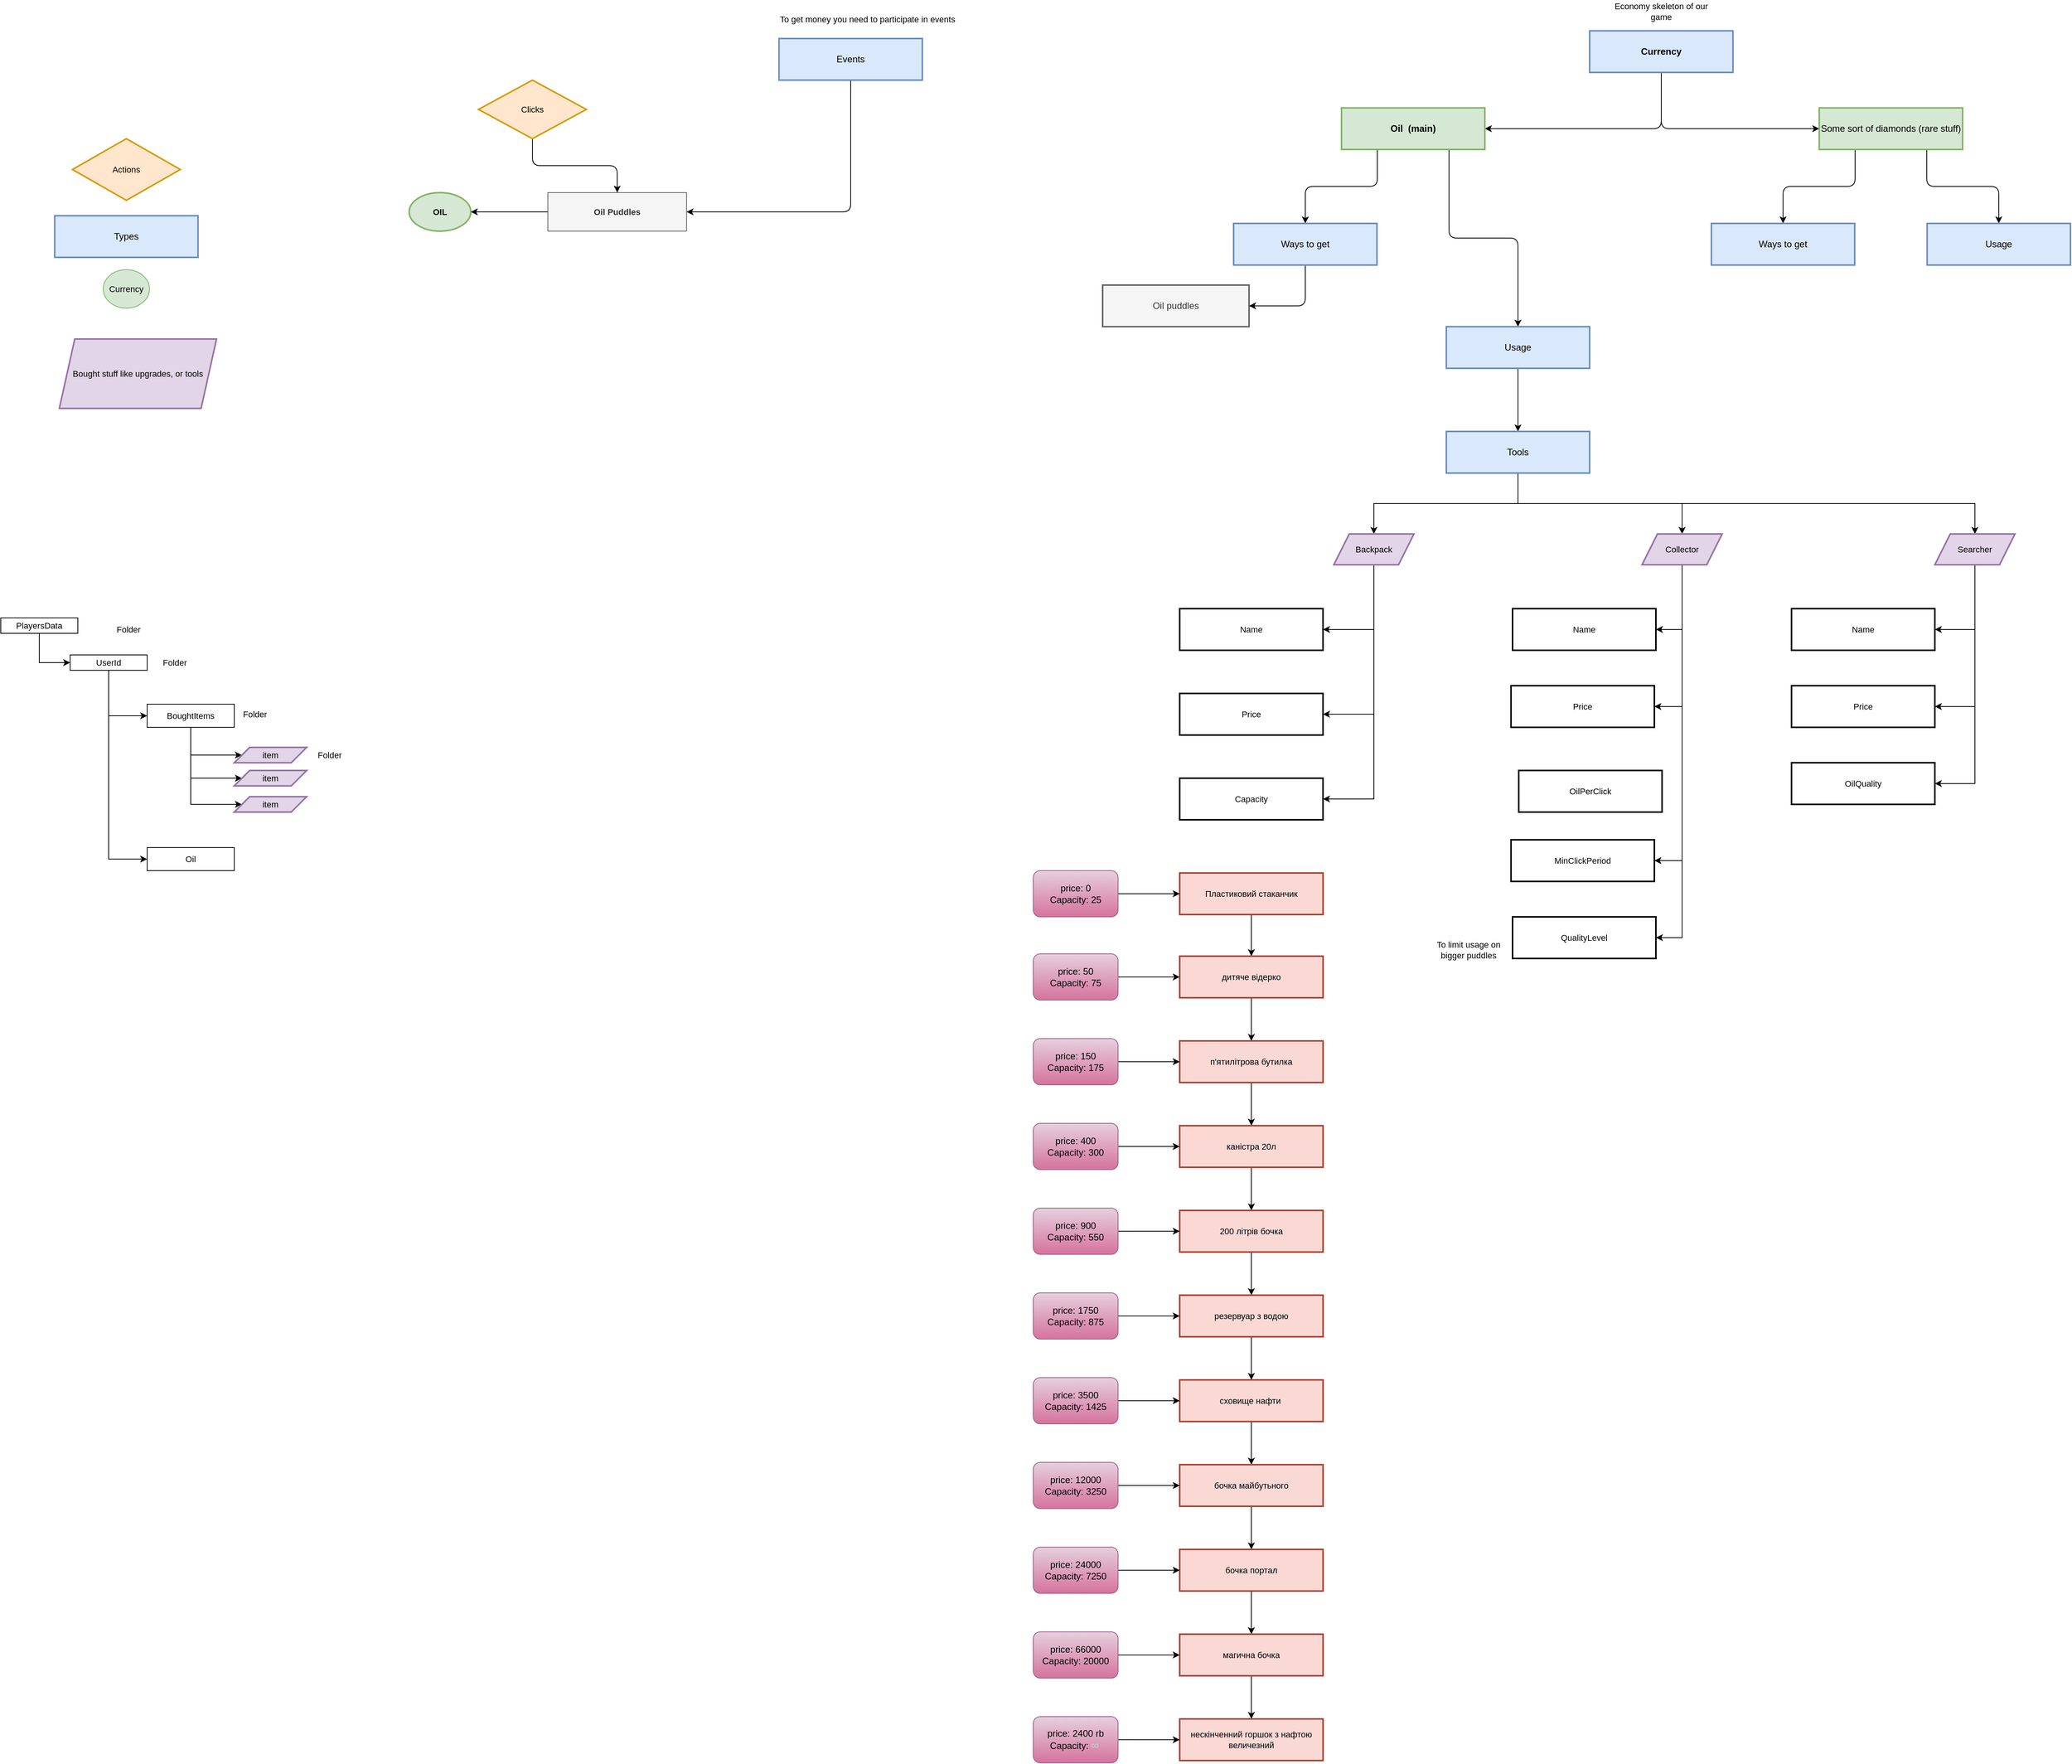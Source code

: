 <mxfile version="26.2.10">
  <diagram name="Page-1" id="u-FgH5V3A2W_NMGDm_uQ">
    <mxGraphModel dx="922" dy="1963" grid="1" gridSize="10" guides="1" tooltips="1" connect="1" arrows="1" fold="1" page="1" pageScale="1" pageWidth="850" pageHeight="1100" math="0" shadow="0">
      <root>
        <mxCell id="0" />
        <mxCell id="1" parent="0" />
        <mxCell id="dbZM2ilmn9MfaZGJIY9f-72" value="Types" style="whiteSpace=wrap;strokeWidth=2;fillColor=#dae8fc;strokeColor=#6c8ebf;" parent="1" vertex="1">
          <mxGeometry x="1060" y="110" width="186" height="54" as="geometry" />
        </mxCell>
        <mxCell id="dbZM2ilmn9MfaZGJIY9f-104" style="edgeStyle=orthogonalEdgeStyle;shape=connector;curved=0;rounded=1;orthogonalLoop=1;jettySize=auto;html=1;exitX=0.5;exitY=1;exitDx=0;exitDy=0;entryX=1;entryY=0.5;entryDx=0;entryDy=0;strokeColor=default;align=center;verticalAlign=middle;fontFamily=Helvetica;fontSize=11;fontColor=default;labelBackgroundColor=default;endArrow=classic;" parent="1" source="dbZM2ilmn9MfaZGJIY9f-82" target="dbZM2ilmn9MfaZGJIY9f-83" edge="1">
          <mxGeometry relative="1" as="geometry" />
        </mxCell>
        <mxCell id="dbZM2ilmn9MfaZGJIY9f-108" style="edgeStyle=orthogonalEdgeStyle;shape=connector;curved=0;rounded=1;orthogonalLoop=1;jettySize=auto;html=1;exitX=0.5;exitY=1;exitDx=0;exitDy=0;entryX=0;entryY=0.5;entryDx=0;entryDy=0;strokeColor=default;align=center;verticalAlign=middle;fontFamily=Helvetica;fontSize=11;fontColor=default;labelBackgroundColor=default;endArrow=classic;" parent="1" source="dbZM2ilmn9MfaZGJIY9f-82" target="dbZM2ilmn9MfaZGJIY9f-105" edge="1">
          <mxGeometry relative="1" as="geometry" />
        </mxCell>
        <mxCell id="dbZM2ilmn9MfaZGJIY9f-82" value="Currency" style="whiteSpace=wrap;strokeWidth=2;fillColor=#dae8fc;strokeColor=#6c8ebf;fontStyle=1" parent="1" vertex="1">
          <mxGeometry x="3052" y="-130" width="186" height="54" as="geometry" />
        </mxCell>
        <mxCell id="dbZM2ilmn9MfaZGJIY9f-111" style="edgeStyle=orthogonalEdgeStyle;shape=connector;curved=0;rounded=1;orthogonalLoop=1;jettySize=auto;html=1;exitX=0.25;exitY=1;exitDx=0;exitDy=0;entryX=0.5;entryY=0;entryDx=0;entryDy=0;strokeColor=default;align=center;verticalAlign=middle;fontFamily=Helvetica;fontSize=11;fontColor=default;labelBackgroundColor=default;endArrow=classic;" parent="1" source="dbZM2ilmn9MfaZGJIY9f-83" target="dbZM2ilmn9MfaZGJIY9f-109" edge="1">
          <mxGeometry relative="1" as="geometry" />
        </mxCell>
        <mxCell id="dbZM2ilmn9MfaZGJIY9f-113" style="edgeStyle=orthogonalEdgeStyle;shape=connector;curved=0;rounded=1;orthogonalLoop=1;jettySize=auto;html=1;exitX=0.75;exitY=1;exitDx=0;exitDy=0;entryX=0.5;entryY=0;entryDx=0;entryDy=0;strokeColor=default;align=center;verticalAlign=middle;fontFamily=Helvetica;fontSize=11;fontColor=default;labelBackgroundColor=default;endArrow=classic;" parent="1" source="dbZM2ilmn9MfaZGJIY9f-83" target="dbZM2ilmn9MfaZGJIY9f-112" edge="1">
          <mxGeometry relative="1" as="geometry" />
        </mxCell>
        <mxCell id="dbZM2ilmn9MfaZGJIY9f-83" value="Oil  (main)" style="whiteSpace=wrap;strokeWidth=2;fontStyle=1;fillColor=#d5e8d4;strokeColor=#82b366;" parent="1" vertex="1">
          <mxGeometry x="2730" y="-30" width="186" height="54" as="geometry" />
        </mxCell>
        <mxCell id="dbZM2ilmn9MfaZGJIY9f-142" style="edgeStyle=orthogonalEdgeStyle;shape=connector;curved=0;rounded=1;orthogonalLoop=1;jettySize=auto;html=1;exitX=0.5;exitY=1;exitDx=0;exitDy=0;entryX=1;entryY=0.5;entryDx=0;entryDy=0;strokeColor=default;align=center;verticalAlign=middle;fontFamily=Helvetica;fontSize=11;fontColor=default;labelBackgroundColor=default;endArrow=classic;" parent="1" source="dbZM2ilmn9MfaZGJIY9f-89" target="dbZM2ilmn9MfaZGJIY9f-137" edge="1">
          <mxGeometry relative="1" as="geometry" />
        </mxCell>
        <mxCell id="dbZM2ilmn9MfaZGJIY9f-89" value="Events" style="whiteSpace=wrap;strokeWidth=2;fillColor=#dae8fc;strokeColor=#6c8ebf;" parent="1" vertex="1">
          <mxGeometry x="2000" y="-120" width="186" height="54" as="geometry" />
        </mxCell>
        <mxCell id="dbZM2ilmn9MfaZGJIY9f-90" value="To get money you need to participate in events" style="text;html=1;align=center;verticalAlign=middle;whiteSpace=wrap;rounded=0;fontFamily=Helvetica;fontSize=11;fontColor=default;labelBackgroundColor=default;" parent="1" vertex="1">
          <mxGeometry x="2000" y="-160" width="230" height="30" as="geometry" />
        </mxCell>
        <mxCell id="dbZM2ilmn9MfaZGJIY9f-94" value="OIL" style="ellipse;whiteSpace=wrap;html=1;fontFamily=Helvetica;fontSize=11;labelBackgroundColor=none;fillColor=#d5e8d4;strokeColor=#82b366;fontStyle=1;strokeWidth=2;" parent="1" vertex="1">
          <mxGeometry x="1520" y="80" width="80" height="50" as="geometry" />
        </mxCell>
        <mxCell id="dbZM2ilmn9MfaZGJIY9f-96" value="Currency" style="ellipse;whiteSpace=wrap;html=1;fontFamily=Helvetica;fontSize=11;labelBackgroundColor=none;fillColor=#d5e8d4;strokeColor=#82b366;fontStyle=0" parent="1" vertex="1">
          <mxGeometry x="1123" y="180" width="60" height="50" as="geometry" />
        </mxCell>
        <mxCell id="dbZM2ilmn9MfaZGJIY9f-97" value="Actions" style="rhombus;whiteSpace=wrap;html=1;fontFamily=Helvetica;fontSize=11;labelBackgroundColor=none;fillColor=#ffe6cc;strokeColor=#d79b00;strokeWidth=2;" parent="1" vertex="1">
          <mxGeometry x="1083" y="10" width="140" height="80" as="geometry" />
        </mxCell>
        <mxCell id="dbZM2ilmn9MfaZGJIY9f-141" style="edgeStyle=orthogonalEdgeStyle;shape=connector;curved=0;rounded=1;orthogonalLoop=1;jettySize=auto;html=1;exitX=0.5;exitY=1;exitDx=0;exitDy=0;entryX=0.5;entryY=0;entryDx=0;entryDy=0;strokeColor=default;align=center;verticalAlign=middle;fontFamily=Helvetica;fontSize=11;fontColor=default;labelBackgroundColor=default;endArrow=classic;" parent="1" source="dbZM2ilmn9MfaZGJIY9f-98" target="dbZM2ilmn9MfaZGJIY9f-137" edge="1">
          <mxGeometry relative="1" as="geometry" />
        </mxCell>
        <mxCell id="dbZM2ilmn9MfaZGJIY9f-98" value="Clicks" style="rhombus;whiteSpace=wrap;html=1;fontFamily=Helvetica;fontSize=11;labelBackgroundColor=none;fillColor=#ffe6cc;strokeColor=#d79b00;strokeWidth=2;" parent="1" vertex="1">
          <mxGeometry x="1610" y="-66" width="140" height="76" as="geometry" />
        </mxCell>
        <mxCell id="dbZM2ilmn9MfaZGJIY9f-103" value="Bought stuff like upgrades, or tools" style="shape=parallelogram;perimeter=parallelogramPerimeter;whiteSpace=wrap;html=1;fixedSize=1;fontFamily=Helvetica;fontSize=11;labelBackgroundColor=none;fillColor=#e1d5e7;strokeColor=#9673a6;strokeWidth=2;" parent="1" vertex="1">
          <mxGeometry x="1066" y="270" width="204" height="90" as="geometry" />
        </mxCell>
        <mxCell id="dbZM2ilmn9MfaZGJIY9f-117" style="edgeStyle=orthogonalEdgeStyle;shape=connector;curved=0;rounded=1;orthogonalLoop=1;jettySize=auto;html=1;exitX=0.25;exitY=1;exitDx=0;exitDy=0;entryX=0.5;entryY=0;entryDx=0;entryDy=0;strokeColor=default;align=center;verticalAlign=middle;fontFamily=Helvetica;fontSize=11;fontColor=default;labelBackgroundColor=default;endArrow=classic;" parent="1" source="dbZM2ilmn9MfaZGJIY9f-105" target="dbZM2ilmn9MfaZGJIY9f-115" edge="1">
          <mxGeometry relative="1" as="geometry" />
        </mxCell>
        <mxCell id="dbZM2ilmn9MfaZGJIY9f-118" style="edgeStyle=orthogonalEdgeStyle;shape=connector;curved=0;rounded=1;orthogonalLoop=1;jettySize=auto;html=1;exitX=0.75;exitY=1;exitDx=0;exitDy=0;entryX=0.5;entryY=0;entryDx=0;entryDy=0;strokeColor=default;align=center;verticalAlign=middle;fontFamily=Helvetica;fontSize=11;fontColor=default;labelBackgroundColor=default;endArrow=classic;" parent="1" source="dbZM2ilmn9MfaZGJIY9f-105" target="dbZM2ilmn9MfaZGJIY9f-114" edge="1">
          <mxGeometry relative="1" as="geometry" />
        </mxCell>
        <mxCell id="dbZM2ilmn9MfaZGJIY9f-105" value="Some sort of diamonds (rare stuff)" style="whiteSpace=wrap;strokeWidth=2;fontStyle=0;fillColor=#d5e8d4;strokeColor=#82b366;" parent="1" vertex="1">
          <mxGeometry x="3350" y="-30" width="186" height="54" as="geometry" />
        </mxCell>
        <mxCell id="dbZM2ilmn9MfaZGJIY9f-107" value="Oil puddles" style="whiteSpace=wrap;strokeWidth=2;fillColor=#f5f5f5;fontColor=#333333;strokeColor=#666666;" parent="1" vertex="1">
          <mxGeometry x="2420" y="200" width="190" height="54" as="geometry" />
        </mxCell>
        <mxCell id="dbZM2ilmn9MfaZGJIY9f-110" style="edgeStyle=orthogonalEdgeStyle;shape=connector;curved=0;rounded=1;orthogonalLoop=1;jettySize=auto;html=1;exitX=0.5;exitY=1;exitDx=0;exitDy=0;entryX=1;entryY=0.5;entryDx=0;entryDy=0;strokeColor=default;align=center;verticalAlign=middle;fontFamily=Helvetica;fontSize=11;fontColor=default;labelBackgroundColor=default;endArrow=classic;" parent="1" source="dbZM2ilmn9MfaZGJIY9f-109" target="dbZM2ilmn9MfaZGJIY9f-107" edge="1">
          <mxGeometry relative="1" as="geometry" />
        </mxCell>
        <mxCell id="dbZM2ilmn9MfaZGJIY9f-109" value="Ways to get" style="whiteSpace=wrap;strokeWidth=2;fillColor=#dae8fc;strokeColor=#6c8ebf;" parent="1" vertex="1">
          <mxGeometry x="2590" y="120" width="186" height="54" as="geometry" />
        </mxCell>
        <mxCell id="dbZM2ilmn9MfaZGJIY9f-130" style="edgeStyle=orthogonalEdgeStyle;shape=connector;curved=0;rounded=1;orthogonalLoop=1;jettySize=auto;html=1;exitX=0.5;exitY=1;exitDx=0;exitDy=0;entryX=0.5;entryY=0;entryDx=0;entryDy=0;strokeColor=default;align=center;verticalAlign=middle;fontFamily=Helvetica;fontSize=11;fontColor=default;labelBackgroundColor=default;endArrow=classic;" parent="1" source="dbZM2ilmn9MfaZGJIY9f-112" target="dbZM2ilmn9MfaZGJIY9f-120" edge="1">
          <mxGeometry relative="1" as="geometry" />
        </mxCell>
        <mxCell id="dbZM2ilmn9MfaZGJIY9f-112" value="Usage" style="whiteSpace=wrap;strokeWidth=2;fillColor=#dae8fc;strokeColor=#6c8ebf;" parent="1" vertex="1">
          <mxGeometry x="2866" y="254" width="186" height="54" as="geometry" />
        </mxCell>
        <mxCell id="dbZM2ilmn9MfaZGJIY9f-114" value="Usage" style="whiteSpace=wrap;strokeWidth=2;fillColor=#dae8fc;strokeColor=#6c8ebf;" parent="1" vertex="1">
          <mxGeometry x="3490" y="120" width="186" height="54" as="geometry" />
        </mxCell>
        <mxCell id="dbZM2ilmn9MfaZGJIY9f-115" value="Ways to get" style="whiteSpace=wrap;strokeWidth=2;fillColor=#dae8fc;strokeColor=#6c8ebf;" parent="1" vertex="1">
          <mxGeometry x="3210" y="120" width="186" height="54" as="geometry" />
        </mxCell>
        <mxCell id="dbZM2ilmn9MfaZGJIY9f-116" value="Economy skeleton of our game" style="text;html=1;align=center;verticalAlign=middle;whiteSpace=wrap;rounded=0;fontFamily=Helvetica;fontSize=11;fontColor=default;labelBackgroundColor=default;" parent="1" vertex="1">
          <mxGeometry x="3080" y="-170" width="130" height="30" as="geometry" />
        </mxCell>
        <mxCell id="QSiEkJQK3ElLCoRtlQAV-3" style="edgeStyle=orthogonalEdgeStyle;rounded=0;orthogonalLoop=1;jettySize=auto;html=1;exitX=0.5;exitY=1;exitDx=0;exitDy=0;entryX=0.5;entryY=0;entryDx=0;entryDy=0;curved=0;" edge="1" parent="1" source="dbZM2ilmn9MfaZGJIY9f-120" target="QSiEkJQK3ElLCoRtlQAV-11">
          <mxGeometry relative="1" as="geometry">
            <mxPoint x="2773" y="523" as="targetPoint" />
          </mxGeometry>
        </mxCell>
        <mxCell id="QSiEkJQK3ElLCoRtlQAV-16" style="edgeStyle=orthogonalEdgeStyle;shape=connector;curved=0;rounded=0;orthogonalLoop=1;jettySize=auto;html=1;exitX=0.5;exitY=1;exitDx=0;exitDy=0;entryX=0.5;entryY=0;entryDx=0;entryDy=0;strokeColor=default;align=center;verticalAlign=middle;fontFamily=Helvetica;fontSize=11;fontColor=default;labelBackgroundColor=default;endArrow=classic;" edge="1" parent="1" source="dbZM2ilmn9MfaZGJIY9f-120" target="QSiEkJQK3ElLCoRtlQAV-15">
          <mxGeometry relative="1" as="geometry" />
        </mxCell>
        <mxCell id="QSiEkJQK3ElLCoRtlQAV-34" style="edgeStyle=orthogonalEdgeStyle;shape=connector;curved=0;rounded=0;orthogonalLoop=1;jettySize=auto;html=1;exitX=0.5;exitY=1;exitDx=0;exitDy=0;entryX=0.5;entryY=0;entryDx=0;entryDy=0;strokeColor=default;align=center;verticalAlign=middle;fontFamily=Helvetica;fontSize=11;fontColor=default;labelBackgroundColor=default;endArrow=classic;" edge="1" parent="1" source="dbZM2ilmn9MfaZGJIY9f-120" target="QSiEkJQK3ElLCoRtlQAV-33">
          <mxGeometry relative="1" as="geometry" />
        </mxCell>
        <mxCell id="dbZM2ilmn9MfaZGJIY9f-120" value="Tools" style="whiteSpace=wrap;strokeWidth=2;fillColor=#dae8fc;strokeColor=#6c8ebf;" parent="1" vertex="1">
          <mxGeometry x="2866" y="390" width="186" height="54" as="geometry" />
        </mxCell>
        <mxCell id="dbZM2ilmn9MfaZGJIY9f-140" style="edgeStyle=orthogonalEdgeStyle;shape=connector;curved=0;rounded=1;orthogonalLoop=1;jettySize=auto;html=1;exitX=0;exitY=0.5;exitDx=0;exitDy=0;entryX=1;entryY=0.5;entryDx=0;entryDy=0;strokeColor=default;align=center;verticalAlign=middle;fontFamily=Helvetica;fontSize=11;fontColor=default;labelBackgroundColor=default;endArrow=classic;" parent="1" source="dbZM2ilmn9MfaZGJIY9f-137" target="dbZM2ilmn9MfaZGJIY9f-94" edge="1">
          <mxGeometry relative="1" as="geometry" />
        </mxCell>
        <mxCell id="dbZM2ilmn9MfaZGJIY9f-137" value="Oil Puddles" style="swimlane;whiteSpace=wrap;html=1;fontFamily=Helvetica;fontSize=11;fontColor=#333333;labelBackgroundColor=none;fillColor=#f5f5f5;strokeColor=#666666;startSize=50;" parent="1" vertex="1" collapsed="1">
          <mxGeometry x="1700" y="80" width="180" height="50" as="geometry">
            <mxRectangle x="1700" y="80" width="180" height="228" as="alternateBounds" />
          </mxGeometry>
        </mxCell>
        <mxCell id="dbZM2ilmn9MfaZGJIY9f-93" value="spawns randomly in given location, you can go there and start pumping oil. Is common ( main ) oil source" style="whiteSpace=wrap;strokeWidth=1;fillColor=#f5f5f5;fontColor=#333333;strokeColor=#666666;" parent="dbZM2ilmn9MfaZGJIY9f-137" vertex="1">
          <mxGeometry y="50" width="180" height="88" as="geometry" />
        </mxCell>
        <mxCell id="dbZM2ilmn9MfaZGJIY9f-138" value="Only one player can use, although maybe it depends on size" style="whiteSpace=wrap;strokeWidth=1;fillColor=#f5f5f5;fontColor=#333333;strokeColor=#666666;" parent="dbZM2ilmn9MfaZGJIY9f-137" vertex="1">
          <mxGeometry y="138" width="180" height="90" as="geometry" />
        </mxCell>
        <mxCell id="QSiEkJQK3ElLCoRtlQAV-6" value="Capacity" style="whiteSpace=wrap;strokeWidth=2;fontFamily=Helvetica;fontSize=11;fontColor=default;labelBackgroundColor=default;" vertex="1" parent="1">
          <mxGeometry x="2520" y="840" width="186" height="54" as="geometry" />
        </mxCell>
        <mxCell id="QSiEkJQK3ElLCoRtlQAV-8" value="Price" style="whiteSpace=wrap;strokeWidth=2;fontFamily=Helvetica;fontSize=11;fontColor=default;labelBackgroundColor=default;" vertex="1" parent="1">
          <mxGeometry x="2520" y="730" width="186" height="54" as="geometry" />
        </mxCell>
        <mxCell id="QSiEkJQK3ElLCoRtlQAV-10" value="Price" style="whiteSpace=wrap;strokeWidth=2;fontFamily=Helvetica;fontSize=11;fontColor=default;labelBackgroundColor=default;" vertex="1" parent="1">
          <mxGeometry x="2950" y="720" width="186" height="54" as="geometry" />
        </mxCell>
        <mxCell id="QSiEkJQK3ElLCoRtlQAV-12" style="edgeStyle=orthogonalEdgeStyle;shape=connector;curved=0;rounded=0;orthogonalLoop=1;jettySize=auto;html=1;exitX=0.5;exitY=1;exitDx=0;exitDy=0;entryX=1;entryY=0.5;entryDx=0;entryDy=0;strokeColor=default;align=center;verticalAlign=middle;fontFamily=Helvetica;fontSize=11;fontColor=default;labelBackgroundColor=default;endArrow=classic;" edge="1" parent="1" source="QSiEkJQK3ElLCoRtlQAV-11" target="QSiEkJQK3ElLCoRtlQAV-8">
          <mxGeometry relative="1" as="geometry" />
        </mxCell>
        <mxCell id="QSiEkJQK3ElLCoRtlQAV-13" style="edgeStyle=orthogonalEdgeStyle;shape=connector;curved=0;rounded=0;orthogonalLoop=1;jettySize=auto;html=1;exitX=0.5;exitY=1;exitDx=0;exitDy=0;entryX=1;entryY=0.5;entryDx=0;entryDy=0;strokeColor=default;align=center;verticalAlign=middle;fontFamily=Helvetica;fontSize=11;fontColor=default;labelBackgroundColor=default;endArrow=classic;" edge="1" parent="1" source="QSiEkJQK3ElLCoRtlQAV-11" target="QSiEkJQK3ElLCoRtlQAV-6">
          <mxGeometry relative="1" as="geometry" />
        </mxCell>
        <mxCell id="QSiEkJQK3ElLCoRtlQAV-27" style="edgeStyle=orthogonalEdgeStyle;shape=connector;curved=0;rounded=0;orthogonalLoop=1;jettySize=auto;html=1;exitX=0.5;exitY=1;exitDx=0;exitDy=0;entryX=1;entryY=0.5;entryDx=0;entryDy=0;strokeColor=default;align=center;verticalAlign=middle;fontFamily=Helvetica;fontSize=11;fontColor=default;labelBackgroundColor=default;endArrow=classic;" edge="1" parent="1" source="QSiEkJQK3ElLCoRtlQAV-11" target="QSiEkJQK3ElLCoRtlQAV-25">
          <mxGeometry relative="1" as="geometry" />
        </mxCell>
        <mxCell id="QSiEkJQK3ElLCoRtlQAV-11" value="Backpack" style="shape=parallelogram;perimeter=parallelogramPerimeter;whiteSpace=wrap;html=1;fixedSize=1;fontFamily=Helvetica;fontSize=11;labelBackgroundColor=none;fillColor=#e1d5e7;strokeColor=#9673a6;strokeWidth=2;" vertex="1" parent="1">
          <mxGeometry x="2720" y="523" width="104" height="40" as="geometry" />
        </mxCell>
        <mxCell id="QSiEkJQK3ElLCoRtlQAV-17" style="edgeStyle=orthogonalEdgeStyle;shape=connector;curved=0;rounded=0;orthogonalLoop=1;jettySize=auto;html=1;exitX=0.5;exitY=1;exitDx=0;exitDy=0;entryX=1;entryY=0.5;entryDx=0;entryDy=0;strokeColor=default;align=center;verticalAlign=middle;fontFamily=Helvetica;fontSize=11;fontColor=default;labelBackgroundColor=default;endArrow=classic;" edge="1" parent="1" source="QSiEkJQK3ElLCoRtlQAV-15" target="QSiEkJQK3ElLCoRtlQAV-10">
          <mxGeometry relative="1" as="geometry" />
        </mxCell>
        <mxCell id="QSiEkJQK3ElLCoRtlQAV-21" style="edgeStyle=orthogonalEdgeStyle;shape=connector;curved=0;rounded=0;orthogonalLoop=1;jettySize=auto;html=1;exitX=0.5;exitY=1;exitDx=0;exitDy=0;entryX=1;entryY=0.5;entryDx=0;entryDy=0;strokeColor=default;align=center;verticalAlign=middle;fontFamily=Helvetica;fontSize=11;fontColor=default;labelBackgroundColor=default;endArrow=classic;" edge="1" parent="1" source="QSiEkJQK3ElLCoRtlQAV-15" target="QSiEkJQK3ElLCoRtlQAV-20">
          <mxGeometry relative="1" as="geometry" />
        </mxCell>
        <mxCell id="QSiEkJQK3ElLCoRtlQAV-24" style="edgeStyle=orthogonalEdgeStyle;shape=connector;curved=0;rounded=0;orthogonalLoop=1;jettySize=auto;html=1;exitX=0.5;exitY=1;exitDx=0;exitDy=0;entryX=1;entryY=0.5;entryDx=0;entryDy=0;strokeColor=default;align=center;verticalAlign=middle;fontFamily=Helvetica;fontSize=11;fontColor=default;labelBackgroundColor=default;endArrow=classic;" edge="1" parent="1" source="QSiEkJQK3ElLCoRtlQAV-15" target="QSiEkJQK3ElLCoRtlQAV-22">
          <mxGeometry relative="1" as="geometry" />
        </mxCell>
        <mxCell id="QSiEkJQK3ElLCoRtlQAV-30" style="edgeStyle=orthogonalEdgeStyle;shape=connector;curved=0;rounded=0;orthogonalLoop=1;jettySize=auto;html=1;exitX=0.5;exitY=1;exitDx=0;exitDy=0;entryX=1;entryY=0.5;entryDx=0;entryDy=0;strokeColor=default;align=center;verticalAlign=middle;fontFamily=Helvetica;fontSize=11;fontColor=default;labelBackgroundColor=default;endArrow=classic;" edge="1" parent="1" source="QSiEkJQK3ElLCoRtlQAV-15" target="QSiEkJQK3ElLCoRtlQAV-29">
          <mxGeometry relative="1" as="geometry" />
        </mxCell>
        <mxCell id="QSiEkJQK3ElLCoRtlQAV-15" value="Collector" style="shape=parallelogram;perimeter=parallelogramPerimeter;whiteSpace=wrap;html=1;fixedSize=1;fontFamily=Helvetica;fontSize=11;labelBackgroundColor=none;fillColor=#e1d5e7;strokeColor=#9673a6;strokeWidth=2;" vertex="1" parent="1">
          <mxGeometry x="3120" y="523" width="104" height="40" as="geometry" />
        </mxCell>
        <mxCell id="QSiEkJQK3ElLCoRtlQAV-20" value="MinClickPeriod" style="whiteSpace=wrap;strokeWidth=2;fontFamily=Helvetica;fontSize=11;fontColor=default;labelBackgroundColor=default;" vertex="1" parent="1">
          <mxGeometry x="2950" y="920" width="186" height="54" as="geometry" />
        </mxCell>
        <mxCell id="QSiEkJQK3ElLCoRtlQAV-22" value="QualityLevel" style="whiteSpace=wrap;strokeWidth=2;fontFamily=Helvetica;fontSize=11;fontColor=default;labelBackgroundColor=default;" vertex="1" parent="1">
          <mxGeometry x="2952" y="1020" width="186" height="54" as="geometry" />
        </mxCell>
        <mxCell id="QSiEkJQK3ElLCoRtlQAV-23" value="To limit usage on bigger puddles" style="text;html=1;align=center;verticalAlign=middle;whiteSpace=wrap;rounded=0;fontFamily=Helvetica;fontSize=11;fontColor=default;labelBackgroundColor=default;" vertex="1" parent="1">
          <mxGeometry x="2840" y="1036" width="110" height="54" as="geometry" />
        </mxCell>
        <mxCell id="QSiEkJQK3ElLCoRtlQAV-25" value="Name" style="whiteSpace=wrap;strokeWidth=2;fontFamily=Helvetica;fontSize=11;fontColor=default;labelBackgroundColor=default;" vertex="1" parent="1">
          <mxGeometry x="2520" y="620" width="186" height="54" as="geometry" />
        </mxCell>
        <mxCell id="QSiEkJQK3ElLCoRtlQAV-29" value="Name" style="whiteSpace=wrap;strokeWidth=2;fontFamily=Helvetica;fontSize=11;fontColor=default;labelBackgroundColor=default;" vertex="1" parent="1">
          <mxGeometry x="2952" y="620" width="186" height="54" as="geometry" />
        </mxCell>
        <mxCell id="QSiEkJQK3ElLCoRtlQAV-36" style="edgeStyle=orthogonalEdgeStyle;shape=connector;curved=0;rounded=0;orthogonalLoop=1;jettySize=auto;html=1;exitX=0.5;exitY=1;exitDx=0;exitDy=0;entryX=1;entryY=0.5;entryDx=0;entryDy=0;strokeColor=default;align=center;verticalAlign=middle;fontFamily=Helvetica;fontSize=11;fontColor=default;labelBackgroundColor=default;endArrow=classic;" edge="1" parent="1" source="QSiEkJQK3ElLCoRtlQAV-33" target="QSiEkJQK3ElLCoRtlQAV-35">
          <mxGeometry relative="1" as="geometry" />
        </mxCell>
        <mxCell id="QSiEkJQK3ElLCoRtlQAV-38" style="edgeStyle=orthogonalEdgeStyle;shape=connector;curved=0;rounded=0;orthogonalLoop=1;jettySize=auto;html=1;exitX=0.5;exitY=1;exitDx=0;exitDy=0;entryX=1;entryY=0.5;entryDx=0;entryDy=0;strokeColor=default;align=center;verticalAlign=middle;fontFamily=Helvetica;fontSize=11;fontColor=default;labelBackgroundColor=default;endArrow=classic;" edge="1" parent="1" source="QSiEkJQK3ElLCoRtlQAV-33" target="QSiEkJQK3ElLCoRtlQAV-37">
          <mxGeometry relative="1" as="geometry" />
        </mxCell>
        <mxCell id="QSiEkJQK3ElLCoRtlQAV-41" style="edgeStyle=orthogonalEdgeStyle;shape=connector;curved=0;rounded=0;orthogonalLoop=1;jettySize=auto;html=1;exitX=0.5;exitY=1;exitDx=0;exitDy=0;entryX=1;entryY=0.5;entryDx=0;entryDy=0;strokeColor=default;align=center;verticalAlign=middle;fontFamily=Helvetica;fontSize=11;fontColor=default;labelBackgroundColor=default;endArrow=classic;" edge="1" parent="1" source="QSiEkJQK3ElLCoRtlQAV-33" target="QSiEkJQK3ElLCoRtlQAV-40">
          <mxGeometry relative="1" as="geometry" />
        </mxCell>
        <mxCell id="QSiEkJQK3ElLCoRtlQAV-33" value="Searcher" style="shape=parallelogram;perimeter=parallelogramPerimeter;whiteSpace=wrap;html=1;fixedSize=1;fontFamily=Helvetica;fontSize=11;labelBackgroundColor=none;fillColor=#e1d5e7;strokeColor=#9673a6;strokeWidth=2;" vertex="1" parent="1">
          <mxGeometry x="3500" y="523" width="104" height="40" as="geometry" />
        </mxCell>
        <mxCell id="QSiEkJQK3ElLCoRtlQAV-35" value="Name" style="whiteSpace=wrap;strokeWidth=2;fontFamily=Helvetica;fontSize=11;fontColor=default;labelBackgroundColor=default;" vertex="1" parent="1">
          <mxGeometry x="3314" y="620" width="186" height="54" as="geometry" />
        </mxCell>
        <mxCell id="QSiEkJQK3ElLCoRtlQAV-37" value="Price" style="whiteSpace=wrap;strokeWidth=2;fontFamily=Helvetica;fontSize=11;fontColor=default;labelBackgroundColor=default;" vertex="1" parent="1">
          <mxGeometry x="3314" y="720" width="186" height="54" as="geometry" />
        </mxCell>
        <mxCell id="QSiEkJQK3ElLCoRtlQAV-39" value="OilPerClick" style="whiteSpace=wrap;strokeWidth=2;fontFamily=Helvetica;fontSize=11;fontColor=default;labelBackgroundColor=default;" vertex="1" parent="1">
          <mxGeometry x="2960" y="830" width="186" height="54" as="geometry" />
        </mxCell>
        <mxCell id="QSiEkJQK3ElLCoRtlQAV-40" value="OilQuality" style="whiteSpace=wrap;strokeWidth=2;fontFamily=Helvetica;fontSize=11;fontColor=default;labelBackgroundColor=default;" vertex="1" parent="1">
          <mxGeometry x="3314" y="820" width="186" height="54" as="geometry" />
        </mxCell>
        <mxCell id="QSiEkJQK3ElLCoRtlQAV-44" style="edgeStyle=orthogonalEdgeStyle;rounded=0;orthogonalLoop=1;jettySize=auto;html=1;entryX=0.5;entryY=0;entryDx=0;entryDy=0;" edge="1" parent="1" source="QSiEkJQK3ElLCoRtlQAV-45" target="QSiEkJQK3ElLCoRtlQAV-47">
          <mxGeometry relative="1" as="geometry" />
        </mxCell>
        <mxCell id="QSiEkJQK3ElLCoRtlQAV-45" value="Пластиковий стаканчик" style="whiteSpace=wrap;strokeWidth=2;fontFamily=Helvetica;fontSize=11;labelBackgroundColor=none;fillColor=#fad9d5;strokeColor=#ae4132;" vertex="1" parent="1">
          <mxGeometry x="2520" y="963" width="186" height="54" as="geometry" />
        </mxCell>
        <mxCell id="QSiEkJQK3ElLCoRtlQAV-46" value="" style="edgeStyle=orthogonalEdgeStyle;rounded=0;orthogonalLoop=1;jettySize=auto;html=1;" edge="1" parent="1" source="QSiEkJQK3ElLCoRtlQAV-47" target="QSiEkJQK3ElLCoRtlQAV-49">
          <mxGeometry relative="1" as="geometry" />
        </mxCell>
        <mxCell id="QSiEkJQK3ElLCoRtlQAV-47" value="дитяче відерко" style="whiteSpace=wrap;strokeWidth=2;fontFamily=Helvetica;fontSize=11;labelBackgroundColor=none;fillColor=#fad9d5;strokeColor=#ae4132;" vertex="1" parent="1">
          <mxGeometry x="2520" y="1071" width="186" height="54" as="geometry" />
        </mxCell>
        <mxCell id="QSiEkJQK3ElLCoRtlQAV-48" value="" style="edgeStyle=orthogonalEdgeStyle;rounded=0;orthogonalLoop=1;jettySize=auto;html=1;" edge="1" parent="1" source="QSiEkJQK3ElLCoRtlQAV-49" target="QSiEkJQK3ElLCoRtlQAV-51">
          <mxGeometry relative="1" as="geometry" />
        </mxCell>
        <mxCell id="QSiEkJQK3ElLCoRtlQAV-49" value="п&#39;ятилітрова бутилка" style="whiteSpace=wrap;strokeWidth=2;fontFamily=Helvetica;fontSize=11;labelBackgroundColor=none;fillColor=#fad9d5;strokeColor=#ae4132;" vertex="1" parent="1">
          <mxGeometry x="2520" y="1181" width="186" height="54" as="geometry" />
        </mxCell>
        <mxCell id="QSiEkJQK3ElLCoRtlQAV-50" value="" style="edgeStyle=orthogonalEdgeStyle;rounded=0;orthogonalLoop=1;jettySize=auto;html=1;" edge="1" parent="1" source="QSiEkJQK3ElLCoRtlQAV-51" target="QSiEkJQK3ElLCoRtlQAV-53">
          <mxGeometry relative="1" as="geometry" />
        </mxCell>
        <mxCell id="QSiEkJQK3ElLCoRtlQAV-51" value="каністра 20л" style="whiteSpace=wrap;strokeWidth=2;fontFamily=Helvetica;fontSize=11;labelBackgroundColor=none;fillColor=#fad9d5;strokeColor=#ae4132;" vertex="1" parent="1">
          <mxGeometry x="2520" y="1291" width="186" height="54" as="geometry" />
        </mxCell>
        <mxCell id="QSiEkJQK3ElLCoRtlQAV-52" value="" style="edgeStyle=orthogonalEdgeStyle;rounded=0;orthogonalLoop=1;jettySize=auto;html=1;" edge="1" parent="1" source="QSiEkJQK3ElLCoRtlQAV-53" target="QSiEkJQK3ElLCoRtlQAV-55">
          <mxGeometry relative="1" as="geometry" />
        </mxCell>
        <mxCell id="QSiEkJQK3ElLCoRtlQAV-53" value="200 літрів бочка" style="whiteSpace=wrap;strokeWidth=2;fontFamily=Helvetica;fontSize=11;labelBackgroundColor=none;fillColor=#fad9d5;strokeColor=#ae4132;" vertex="1" parent="1">
          <mxGeometry x="2520" y="1401" width="186" height="54" as="geometry" />
        </mxCell>
        <mxCell id="QSiEkJQK3ElLCoRtlQAV-54" value="" style="edgeStyle=orthogonalEdgeStyle;rounded=0;orthogonalLoop=1;jettySize=auto;html=1;" edge="1" parent="1" source="QSiEkJQK3ElLCoRtlQAV-55" target="QSiEkJQK3ElLCoRtlQAV-57">
          <mxGeometry relative="1" as="geometry" />
        </mxCell>
        <mxCell id="QSiEkJQK3ElLCoRtlQAV-55" value="резервуар з водою" style="whiteSpace=wrap;strokeWidth=2;fontFamily=Helvetica;fontSize=11;labelBackgroundColor=none;fillColor=#fad9d5;strokeColor=#ae4132;" vertex="1" parent="1">
          <mxGeometry x="2520" y="1511" width="186" height="54" as="geometry" />
        </mxCell>
        <mxCell id="QSiEkJQK3ElLCoRtlQAV-56" value="" style="edgeStyle=orthogonalEdgeStyle;rounded=0;orthogonalLoop=1;jettySize=auto;html=1;" edge="1" parent="1" source="QSiEkJQK3ElLCoRtlQAV-57" target="QSiEkJQK3ElLCoRtlQAV-59">
          <mxGeometry relative="1" as="geometry" />
        </mxCell>
        <mxCell id="QSiEkJQK3ElLCoRtlQAV-57" value="сховище нафти " style="whiteSpace=wrap;strokeWidth=2;fontFamily=Helvetica;fontSize=11;labelBackgroundColor=none;fillColor=#fad9d5;strokeColor=#ae4132;" vertex="1" parent="1">
          <mxGeometry x="2520" y="1621" width="186" height="54" as="geometry" />
        </mxCell>
        <mxCell id="QSiEkJQK3ElLCoRtlQAV-58" value="" style="edgeStyle=orthogonalEdgeStyle;rounded=0;orthogonalLoop=1;jettySize=auto;html=1;" edge="1" parent="1" source="QSiEkJQK3ElLCoRtlQAV-59" target="QSiEkJQK3ElLCoRtlQAV-61">
          <mxGeometry relative="1" as="geometry" />
        </mxCell>
        <mxCell id="QSiEkJQK3ElLCoRtlQAV-59" value="бочка майбутьного" style="whiteSpace=wrap;strokeWidth=2;fontFamily=Helvetica;fontSize=11;labelBackgroundColor=none;fillColor=#fad9d5;strokeColor=#ae4132;" vertex="1" parent="1">
          <mxGeometry x="2520" y="1731" width="186" height="54" as="geometry" />
        </mxCell>
        <mxCell id="QSiEkJQK3ElLCoRtlQAV-60" value="" style="edgeStyle=orthogonalEdgeStyle;rounded=0;orthogonalLoop=1;jettySize=auto;html=1;" edge="1" parent="1" source="QSiEkJQK3ElLCoRtlQAV-61" target="QSiEkJQK3ElLCoRtlQAV-63">
          <mxGeometry relative="1" as="geometry" />
        </mxCell>
        <mxCell id="QSiEkJQK3ElLCoRtlQAV-61" value="бочка портал" style="whiteSpace=wrap;strokeWidth=2;fontFamily=Helvetica;fontSize=11;labelBackgroundColor=none;fillColor=#fad9d5;strokeColor=#ae4132;" vertex="1" parent="1">
          <mxGeometry x="2520" y="1841" width="186" height="54" as="geometry" />
        </mxCell>
        <mxCell id="QSiEkJQK3ElLCoRtlQAV-62" value="" style="edgeStyle=orthogonalEdgeStyle;rounded=0;orthogonalLoop=1;jettySize=auto;html=1;" edge="1" parent="1" source="QSiEkJQK3ElLCoRtlQAV-63" target="QSiEkJQK3ElLCoRtlQAV-64">
          <mxGeometry relative="1" as="geometry" />
        </mxCell>
        <mxCell id="QSiEkJQK3ElLCoRtlQAV-63" value="магична бочка" style="whiteSpace=wrap;strokeWidth=2;fontFamily=Helvetica;fontSize=11;labelBackgroundColor=none;fillColor=#fad9d5;strokeColor=#ae4132;" vertex="1" parent="1">
          <mxGeometry x="2520" y="1951" width="186" height="54" as="geometry" />
        </mxCell>
        <mxCell id="QSiEkJQK3ElLCoRtlQAV-64" value="нескінченний горшок з нафтою величезний" style="whiteSpace=wrap;strokeWidth=2;fontFamily=Helvetica;fontSize=11;labelBackgroundColor=none;fillColor=#fad9d5;strokeColor=#ae4132;" vertex="1" parent="1">
          <mxGeometry x="2520" y="2061" width="186" height="54" as="geometry" />
        </mxCell>
        <mxCell id="QSiEkJQK3ElLCoRtlQAV-65" value="" style="edgeStyle=orthogonalEdgeStyle;rounded=0;orthogonalLoop=1;jettySize=auto;html=1;" edge="1" parent="1" source="QSiEkJQK3ElLCoRtlQAV-66" target="QSiEkJQK3ElLCoRtlQAV-45">
          <mxGeometry relative="1" as="geometry" />
        </mxCell>
        <mxCell id="QSiEkJQK3ElLCoRtlQAV-66" value="price: 0&lt;div&gt;Capacity: 25&lt;/div&gt;" style="rounded=1;whiteSpace=wrap;html=1;fillColor=#e6d0de;strokeColor=#996185;gradientColor=#d5739d;" vertex="1" parent="1">
          <mxGeometry x="2330" y="960" width="110" height="60" as="geometry" />
        </mxCell>
        <mxCell id="QSiEkJQK3ElLCoRtlQAV-67" value="" style="edgeStyle=orthogonalEdgeStyle;rounded=0;orthogonalLoop=1;jettySize=auto;html=1;" edge="1" parent="1" source="QSiEkJQK3ElLCoRtlQAV-68" target="QSiEkJQK3ElLCoRtlQAV-49">
          <mxGeometry relative="1" as="geometry" />
        </mxCell>
        <mxCell id="QSiEkJQK3ElLCoRtlQAV-68" value="price: 150&lt;div&gt;Capacity: 175&lt;/div&gt;" style="rounded=1;whiteSpace=wrap;html=1;fillColor=#e6d0de;strokeColor=#996185;gradientColor=#d5739d;" vertex="1" parent="1">
          <mxGeometry x="2330" y="1178" width="110" height="60" as="geometry" />
        </mxCell>
        <mxCell id="QSiEkJQK3ElLCoRtlQAV-69" value="" style="edgeStyle=orthogonalEdgeStyle;rounded=0;orthogonalLoop=1;jettySize=auto;html=1;" edge="1" parent="1" source="QSiEkJQK3ElLCoRtlQAV-70" target="QSiEkJQK3ElLCoRtlQAV-47">
          <mxGeometry relative="1" as="geometry" />
        </mxCell>
        <mxCell id="QSiEkJQK3ElLCoRtlQAV-70" value="price: 50&lt;div&gt;Capacity: 75&lt;/div&gt;" style="rounded=1;whiteSpace=wrap;html=1;fillColor=#e6d0de;strokeColor=#996185;gradientColor=#d5739d;" vertex="1" parent="1">
          <mxGeometry x="2330" y="1068" width="110" height="60" as="geometry" />
        </mxCell>
        <mxCell id="QSiEkJQK3ElLCoRtlQAV-71" value="" style="edgeStyle=orthogonalEdgeStyle;rounded=0;orthogonalLoop=1;jettySize=auto;html=1;" edge="1" parent="1" source="QSiEkJQK3ElLCoRtlQAV-72" target="QSiEkJQK3ElLCoRtlQAV-51">
          <mxGeometry relative="1" as="geometry" />
        </mxCell>
        <mxCell id="QSiEkJQK3ElLCoRtlQAV-72" value="price: 400&lt;div&gt;Capacity: 300&lt;/div&gt;" style="rounded=1;whiteSpace=wrap;html=1;fillColor=#e6d0de;strokeColor=#996185;gradientColor=#d5739d;" vertex="1" parent="1">
          <mxGeometry x="2330" y="1288" width="110" height="60" as="geometry" />
        </mxCell>
        <mxCell id="QSiEkJQK3ElLCoRtlQAV-73" value="" style="edgeStyle=orthogonalEdgeStyle;rounded=0;orthogonalLoop=1;jettySize=auto;html=1;" edge="1" parent="1" source="QSiEkJQK3ElLCoRtlQAV-74" target="QSiEkJQK3ElLCoRtlQAV-53">
          <mxGeometry relative="1" as="geometry" />
        </mxCell>
        <mxCell id="QSiEkJQK3ElLCoRtlQAV-74" value="price: 900&lt;div&gt;Capacity: 550&lt;/div&gt;" style="rounded=1;whiteSpace=wrap;html=1;fillColor=#e6d0de;strokeColor=#996185;gradientColor=#d5739d;" vertex="1" parent="1">
          <mxGeometry x="2330" y="1398" width="110" height="60" as="geometry" />
        </mxCell>
        <mxCell id="QSiEkJQK3ElLCoRtlQAV-75" value="" style="edgeStyle=orthogonalEdgeStyle;rounded=0;orthogonalLoop=1;jettySize=auto;html=1;" edge="1" parent="1" source="QSiEkJQK3ElLCoRtlQAV-76" target="QSiEkJQK3ElLCoRtlQAV-55">
          <mxGeometry relative="1" as="geometry" />
        </mxCell>
        <mxCell id="QSiEkJQK3ElLCoRtlQAV-76" value="price: 1750&lt;div&gt;Capacity: 875&lt;/div&gt;" style="rounded=1;whiteSpace=wrap;html=1;fillColor=#e6d0de;strokeColor=#996185;gradientColor=#d5739d;" vertex="1" parent="1">
          <mxGeometry x="2330" y="1508" width="110" height="60" as="geometry" />
        </mxCell>
        <mxCell id="QSiEkJQK3ElLCoRtlQAV-77" value="" style="edgeStyle=orthogonalEdgeStyle;rounded=0;orthogonalLoop=1;jettySize=auto;html=1;" edge="1" parent="1" source="QSiEkJQK3ElLCoRtlQAV-78" target="QSiEkJQK3ElLCoRtlQAV-57">
          <mxGeometry relative="1" as="geometry" />
        </mxCell>
        <mxCell id="QSiEkJQK3ElLCoRtlQAV-78" value="price: 3500&lt;div&gt;Capacity: 1425&lt;/div&gt;" style="rounded=1;whiteSpace=wrap;html=1;fillColor=#e6d0de;strokeColor=#996185;gradientColor=#d5739d;" vertex="1" parent="1">
          <mxGeometry x="2330" y="1618" width="110" height="60" as="geometry" />
        </mxCell>
        <mxCell id="QSiEkJQK3ElLCoRtlQAV-79" value="" style="edgeStyle=orthogonalEdgeStyle;rounded=0;orthogonalLoop=1;jettySize=auto;html=1;" edge="1" parent="1" source="QSiEkJQK3ElLCoRtlQAV-80" target="QSiEkJQK3ElLCoRtlQAV-59">
          <mxGeometry relative="1" as="geometry" />
        </mxCell>
        <mxCell id="QSiEkJQK3ElLCoRtlQAV-80" value="price: 12000&lt;div&gt;Capacity: 3250&lt;/div&gt;" style="rounded=1;whiteSpace=wrap;html=1;fillColor=#e6d0de;strokeColor=#996185;gradientColor=#d5739d;" vertex="1" parent="1">
          <mxGeometry x="2330" y="1728" width="110" height="60" as="geometry" />
        </mxCell>
        <mxCell id="QSiEkJQK3ElLCoRtlQAV-81" value="" style="edgeStyle=orthogonalEdgeStyle;rounded=0;orthogonalLoop=1;jettySize=auto;html=1;" edge="1" parent="1" source="QSiEkJQK3ElLCoRtlQAV-82" target="QSiEkJQK3ElLCoRtlQAV-61">
          <mxGeometry relative="1" as="geometry" />
        </mxCell>
        <mxCell id="QSiEkJQK3ElLCoRtlQAV-82" value="price: 24000&lt;div&gt;Capacity: 7250&lt;/div&gt;" style="rounded=1;whiteSpace=wrap;html=1;fillColor=#e6d0de;strokeColor=#996185;gradientColor=#d5739d;" vertex="1" parent="1">
          <mxGeometry x="2330" y="1838" width="110" height="60" as="geometry" />
        </mxCell>
        <mxCell id="QSiEkJQK3ElLCoRtlQAV-83" value="" style="edgeStyle=orthogonalEdgeStyle;rounded=0;orthogonalLoop=1;jettySize=auto;html=1;" edge="1" parent="1" source="QSiEkJQK3ElLCoRtlQAV-84" target="QSiEkJQK3ElLCoRtlQAV-63">
          <mxGeometry relative="1" as="geometry" />
        </mxCell>
        <mxCell id="QSiEkJQK3ElLCoRtlQAV-84" value="price: 66000&lt;div&gt;Capacity: 20000&lt;/div&gt;" style="rounded=1;whiteSpace=wrap;html=1;fillColor=#e6d0de;strokeColor=#996185;gradientColor=#d5739d;" vertex="1" parent="1">
          <mxGeometry x="2330" y="1948" width="110" height="60" as="geometry" />
        </mxCell>
        <mxCell id="QSiEkJQK3ElLCoRtlQAV-85" value="" style="edgeStyle=orthogonalEdgeStyle;rounded=0;orthogonalLoop=1;jettySize=auto;html=1;" edge="1" parent="1" source="QSiEkJQK3ElLCoRtlQAV-86" target="QSiEkJQK3ElLCoRtlQAV-64">
          <mxGeometry relative="1" as="geometry" />
        </mxCell>
        <mxCell id="QSiEkJQK3ElLCoRtlQAV-86" value="price: 2400 rb&lt;div&gt;Capacity:&amp;nbsp;&lt;span style=&quot;font-family: Arial, sans-serif; font-size: 14px; text-align: start;&quot;&gt;&lt;font style=&quot;color: light-dark(rgb(205, 205, 205), rgb(251, 251, 251));&quot;&gt;∞&lt;/font&gt;&lt;/span&gt;&lt;span style=&quot;background-color: transparent; color: light-dark(rgb(0, 0, 0), rgb(255, 255, 255));&quot;&gt;&amp;nbsp;&lt;/span&gt;&lt;/div&gt;" style="rounded=1;whiteSpace=wrap;html=1;fillColor=#e6d0de;strokeColor=#996185;gradientColor=#d5739d;" vertex="1" parent="1">
          <mxGeometry x="2330" y="2058" width="110" height="60" as="geometry" />
        </mxCell>
        <mxCell id="QSiEkJQK3ElLCoRtlQAV-89" style="edgeStyle=orthogonalEdgeStyle;shape=connector;curved=0;rounded=0;orthogonalLoop=1;jettySize=auto;html=1;exitX=0.5;exitY=1;exitDx=0;exitDy=0;entryX=0;entryY=0.5;entryDx=0;entryDy=0;strokeColor=default;align=center;verticalAlign=middle;fontFamily=Helvetica;fontSize=11;fontColor=default;labelBackgroundColor=default;endArrow=classic;" edge="1" parent="1" source="QSiEkJQK3ElLCoRtlQAV-87" target="QSiEkJQK3ElLCoRtlQAV-88">
          <mxGeometry relative="1" as="geometry" />
        </mxCell>
        <mxCell id="QSiEkJQK3ElLCoRtlQAV-100" style="edgeStyle=orthogonalEdgeStyle;shape=connector;curved=0;rounded=0;orthogonalLoop=1;jettySize=auto;html=1;exitX=0.5;exitY=1;exitDx=0;exitDy=0;entryX=0;entryY=0.5;entryDx=0;entryDy=0;strokeColor=default;align=center;verticalAlign=middle;fontFamily=Helvetica;fontSize=11;fontColor=default;labelBackgroundColor=default;endArrow=classic;" edge="1" parent="1" source="QSiEkJQK3ElLCoRtlQAV-87" target="QSiEkJQK3ElLCoRtlQAV-99">
          <mxGeometry relative="1" as="geometry" />
        </mxCell>
        <mxCell id="QSiEkJQK3ElLCoRtlQAV-87" value="UserId" style="rounded=0;whiteSpace=wrap;html=1;fontFamily=Helvetica;fontSize=11;fontColor=default;labelBackgroundColor=default;" vertex="1" parent="1">
          <mxGeometry x="1080" y="680" width="100" height="20" as="geometry" />
        </mxCell>
        <mxCell id="QSiEkJQK3ElLCoRtlQAV-93" style="edgeStyle=orthogonalEdgeStyle;shape=connector;curved=0;rounded=0;orthogonalLoop=1;jettySize=auto;html=1;exitX=0.5;exitY=1;exitDx=0;exitDy=0;entryX=0;entryY=0.5;entryDx=0;entryDy=0;strokeColor=default;align=center;verticalAlign=middle;fontFamily=Helvetica;fontSize=11;fontColor=default;labelBackgroundColor=default;endArrow=classic;" edge="1" parent="1" source="QSiEkJQK3ElLCoRtlQAV-88" target="QSiEkJQK3ElLCoRtlQAV-90">
          <mxGeometry relative="1" as="geometry">
            <Array as="points">
              <mxPoint x="1237" y="810" />
            </Array>
          </mxGeometry>
        </mxCell>
        <mxCell id="QSiEkJQK3ElLCoRtlQAV-94" style="edgeStyle=orthogonalEdgeStyle;shape=connector;curved=0;rounded=0;orthogonalLoop=1;jettySize=auto;html=1;exitX=0.5;exitY=1;exitDx=0;exitDy=0;entryX=0;entryY=0.5;entryDx=0;entryDy=0;strokeColor=default;align=center;verticalAlign=middle;fontFamily=Helvetica;fontSize=11;fontColor=default;labelBackgroundColor=default;endArrow=classic;" edge="1" parent="1" source="QSiEkJQK3ElLCoRtlQAV-88" target="QSiEkJQK3ElLCoRtlQAV-91">
          <mxGeometry relative="1" as="geometry">
            <Array as="points">
              <mxPoint x="1237" y="840" />
            </Array>
          </mxGeometry>
        </mxCell>
        <mxCell id="QSiEkJQK3ElLCoRtlQAV-95" style="edgeStyle=orthogonalEdgeStyle;shape=connector;curved=0;rounded=0;orthogonalLoop=1;jettySize=auto;html=1;exitX=0.5;exitY=1;exitDx=0;exitDy=0;entryX=0;entryY=0.5;entryDx=0;entryDy=0;strokeColor=default;align=center;verticalAlign=middle;fontFamily=Helvetica;fontSize=11;fontColor=default;labelBackgroundColor=default;endArrow=classic;" edge="1" parent="1" source="QSiEkJQK3ElLCoRtlQAV-88" target="QSiEkJQK3ElLCoRtlQAV-92">
          <mxGeometry relative="1" as="geometry">
            <Array as="points">
              <mxPoint x="1237" y="874" />
            </Array>
          </mxGeometry>
        </mxCell>
        <mxCell id="QSiEkJQK3ElLCoRtlQAV-88" value="BoughtItems" style="rounded=0;whiteSpace=wrap;html=1;fontFamily=Helvetica;fontSize=11;fontColor=default;labelBackgroundColor=default;" vertex="1" parent="1">
          <mxGeometry x="1180" y="744" width="113" height="30" as="geometry" />
        </mxCell>
        <mxCell id="QSiEkJQK3ElLCoRtlQAV-90" value="item" style="shape=parallelogram;perimeter=parallelogramPerimeter;whiteSpace=wrap;html=1;fixedSize=1;fontFamily=Helvetica;fontSize=11;labelBackgroundColor=none;fillColor=#e1d5e7;strokeColor=#9673a6;strokeWidth=2;" vertex="1" parent="1">
          <mxGeometry x="1293" y="800" width="94" height="20" as="geometry" />
        </mxCell>
        <mxCell id="QSiEkJQK3ElLCoRtlQAV-91" value="item" style="shape=parallelogram;perimeter=parallelogramPerimeter;whiteSpace=wrap;html=1;fixedSize=1;fontFamily=Helvetica;fontSize=11;labelBackgroundColor=none;fillColor=#e1d5e7;strokeColor=#9673a6;strokeWidth=2;" vertex="1" parent="1">
          <mxGeometry x="1293" y="830" width="94" height="20" as="geometry" />
        </mxCell>
        <mxCell id="QSiEkJQK3ElLCoRtlQAV-92" value="item" style="shape=parallelogram;perimeter=parallelogramPerimeter;whiteSpace=wrap;html=1;fixedSize=1;fontFamily=Helvetica;fontSize=11;labelBackgroundColor=none;fillColor=#e1d5e7;strokeColor=#9673a6;strokeWidth=2;" vertex="1" parent="1">
          <mxGeometry x="1293" y="864" width="94" height="20" as="geometry" />
        </mxCell>
        <mxCell id="QSiEkJQK3ElLCoRtlQAV-96" value="Folder" style="text;html=1;align=center;verticalAlign=middle;whiteSpace=wrap;rounded=0;fontFamily=Helvetica;fontSize=11;fontColor=default;labelBackgroundColor=default;" vertex="1" parent="1">
          <mxGeometry x="1186" y="675" width="60" height="30" as="geometry" />
        </mxCell>
        <mxCell id="QSiEkJQK3ElLCoRtlQAV-97" value="Folder" style="text;html=1;align=center;verticalAlign=middle;whiteSpace=wrap;rounded=0;fontFamily=Helvetica;fontSize=11;fontColor=default;labelBackgroundColor=default;" vertex="1" parent="1">
          <mxGeometry x="1290" y="742" width="60" height="30" as="geometry" />
        </mxCell>
        <mxCell id="QSiEkJQK3ElLCoRtlQAV-98" value="Folder" style="text;html=1;align=center;verticalAlign=middle;whiteSpace=wrap;rounded=0;fontFamily=Helvetica;fontSize=11;fontColor=default;labelBackgroundColor=default;" vertex="1" parent="1">
          <mxGeometry x="1387" y="795" width="60" height="30" as="geometry" />
        </mxCell>
        <mxCell id="QSiEkJQK3ElLCoRtlQAV-99" value="Oil" style="rounded=0;whiteSpace=wrap;html=1;fontFamily=Helvetica;fontSize=11;fontColor=default;labelBackgroundColor=default;" vertex="1" parent="1">
          <mxGeometry x="1180" y="930" width="113" height="30" as="geometry" />
        </mxCell>
        <mxCell id="QSiEkJQK3ElLCoRtlQAV-103" style="edgeStyle=orthogonalEdgeStyle;shape=connector;curved=0;rounded=0;orthogonalLoop=1;jettySize=auto;html=1;exitX=0.5;exitY=1;exitDx=0;exitDy=0;entryX=0;entryY=0.5;entryDx=0;entryDy=0;strokeColor=default;align=center;verticalAlign=middle;fontFamily=Helvetica;fontSize=11;fontColor=default;labelBackgroundColor=default;endArrow=classic;" edge="1" parent="1" source="QSiEkJQK3ElLCoRtlQAV-101" target="QSiEkJQK3ElLCoRtlQAV-87">
          <mxGeometry relative="1" as="geometry" />
        </mxCell>
        <mxCell id="QSiEkJQK3ElLCoRtlQAV-101" value="PlayersData" style="rounded=0;whiteSpace=wrap;html=1;fontFamily=Helvetica;fontSize=11;fontColor=default;labelBackgroundColor=default;" vertex="1" parent="1">
          <mxGeometry x="990" y="632" width="100" height="20" as="geometry" />
        </mxCell>
        <mxCell id="QSiEkJQK3ElLCoRtlQAV-102" value="Folder" style="text;html=1;align=center;verticalAlign=middle;whiteSpace=wrap;rounded=0;fontFamily=Helvetica;fontSize=11;fontColor=default;labelBackgroundColor=default;" vertex="1" parent="1">
          <mxGeometry x="1126" y="632" width="60" height="30" as="geometry" />
        </mxCell>
      </root>
    </mxGraphModel>
  </diagram>
</mxfile>

